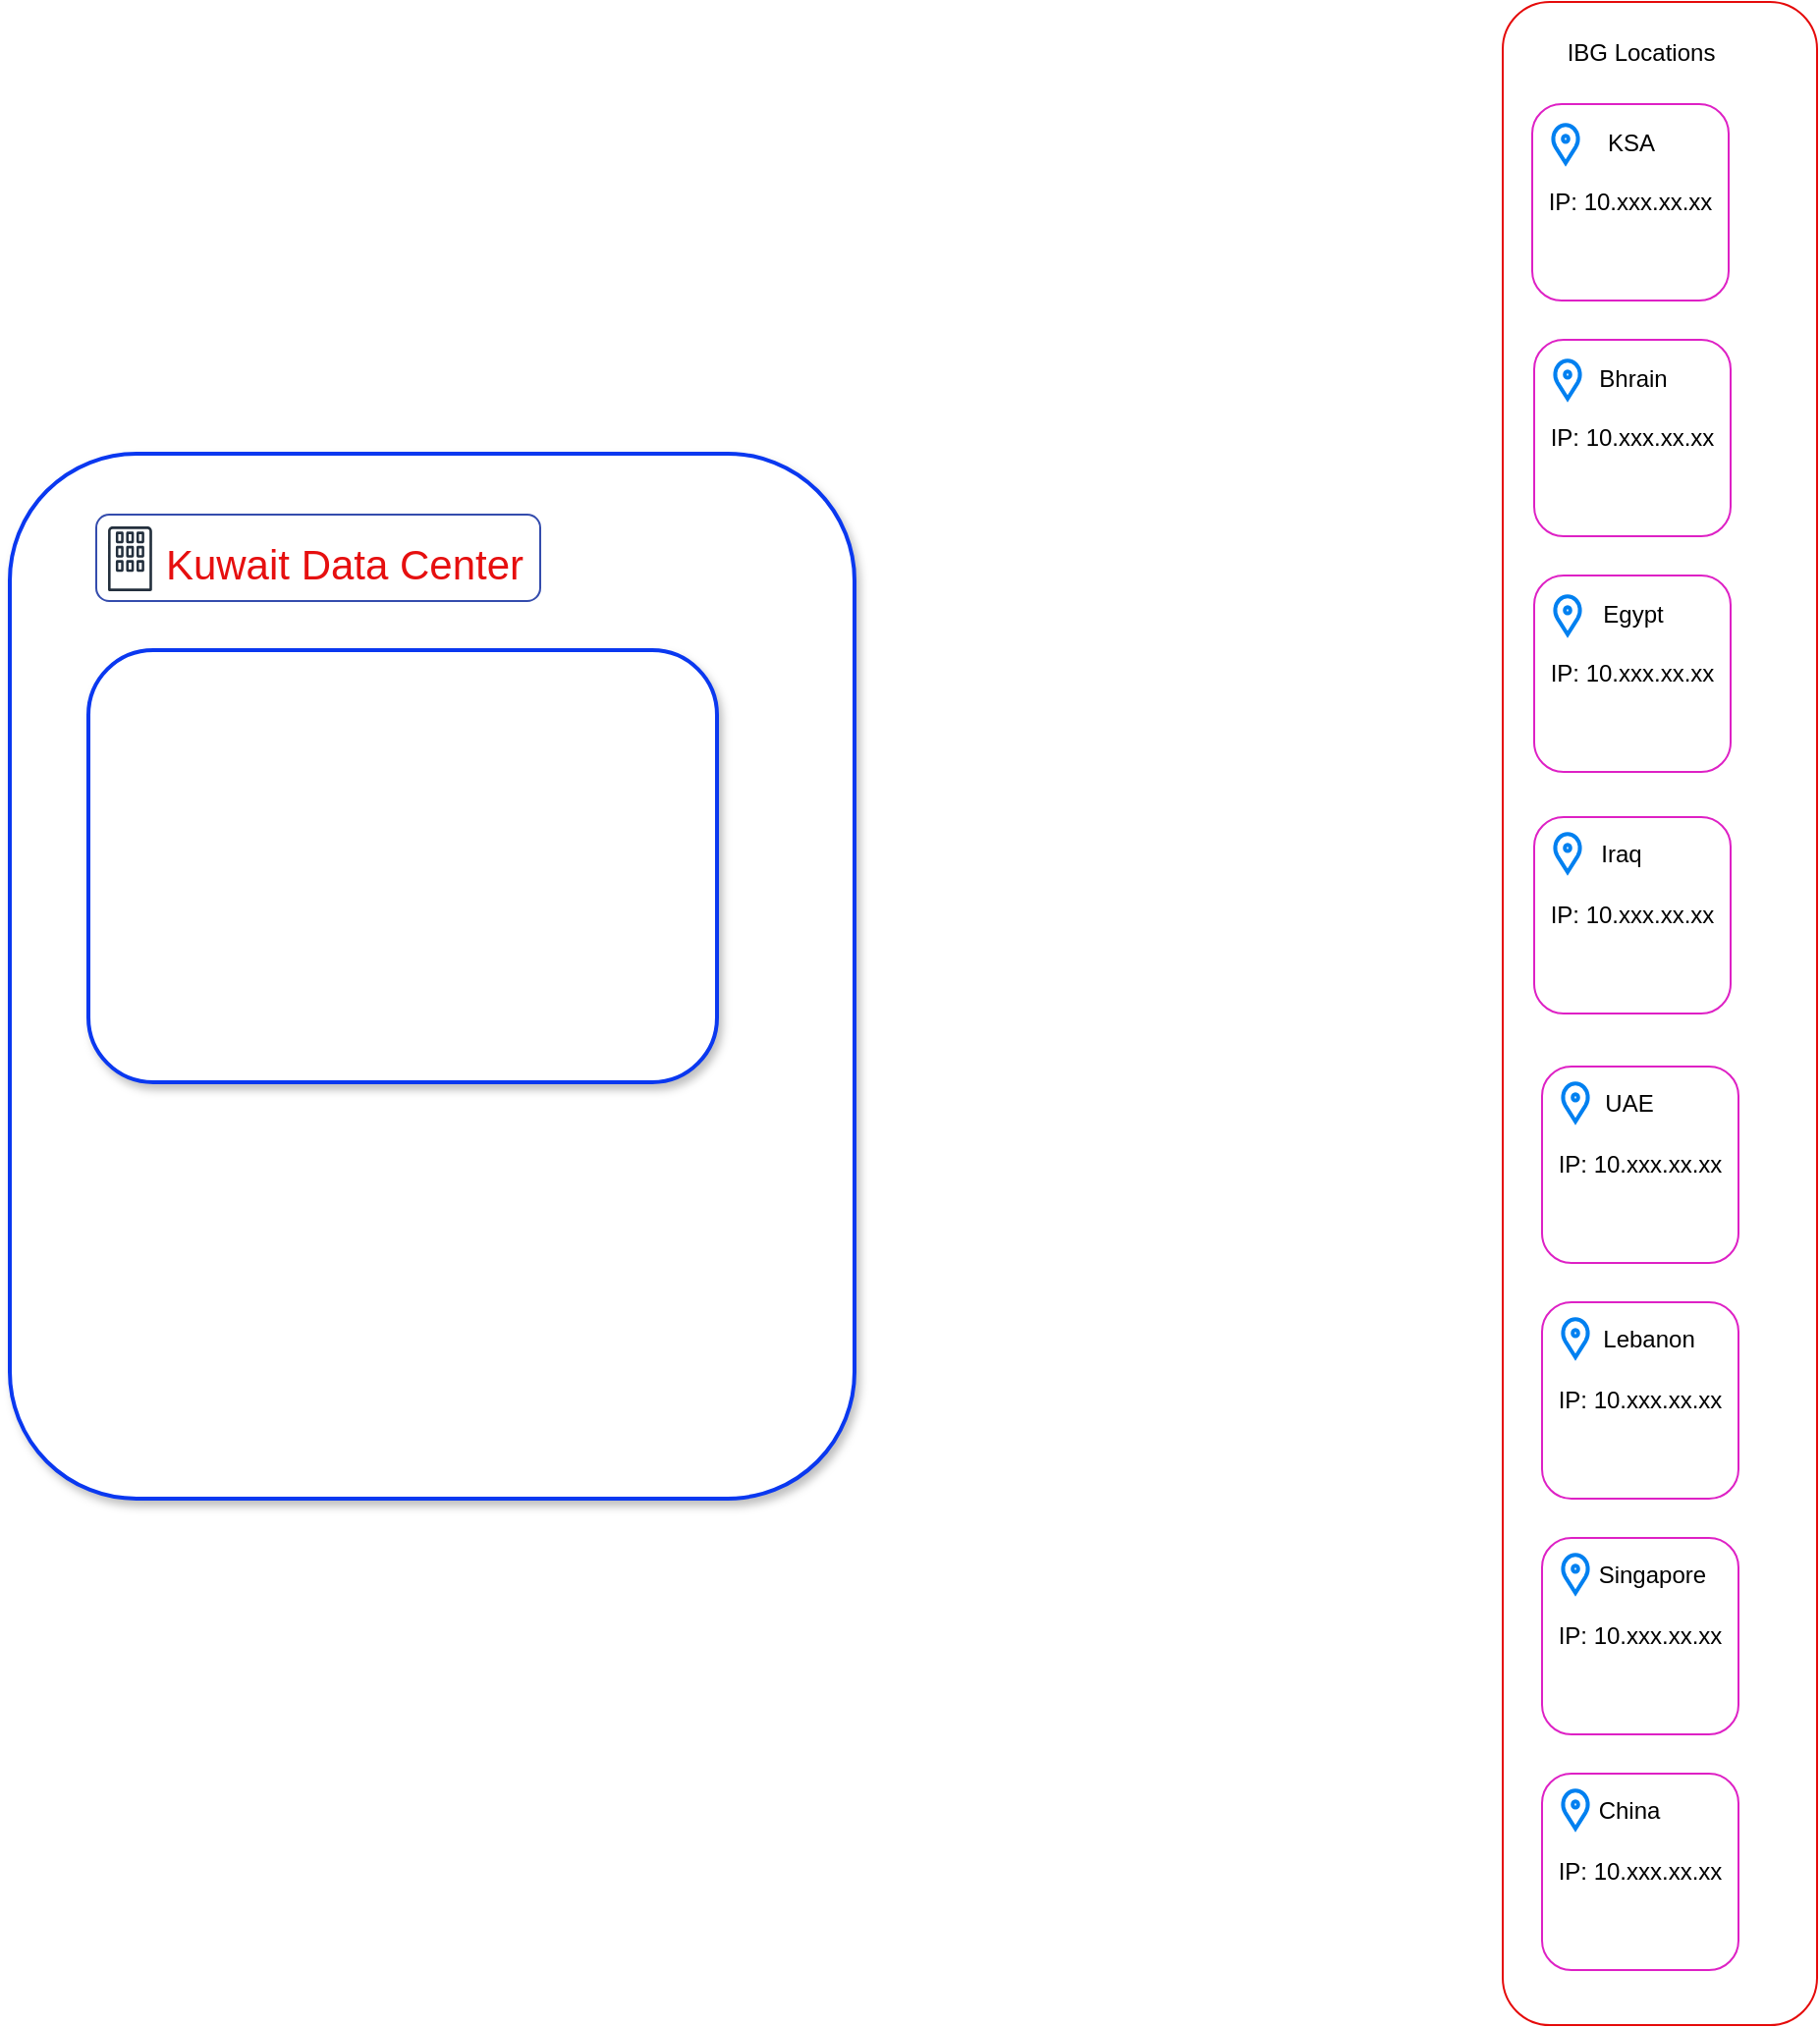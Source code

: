 <mxfile version="26.1.0">
  <diagram id="l8hXMBHkgcEJcSW0mbfh" name="Page-1">
    <mxGraphModel dx="2084" dy="1130" grid="1" gridSize="10" guides="1" tooltips="1" connect="1" arrows="1" fold="1" page="1" pageScale="1" pageWidth="1169" pageHeight="827" math="0" shadow="0">
      <root>
        <mxCell id="0" />
        <mxCell id="1" parent="0" />
        <mxCell id="91vOWmu6anMWhi9mx2zG-1" value="" style="whiteSpace=wrap;html=1;rounded=1;strokeColor=light-dark(#e50b0b, #ededed);" vertex="1" parent="1">
          <mxGeometry x="910" y="200" width="160" height="1030" as="geometry" />
        </mxCell>
        <mxCell id="91vOWmu6anMWhi9mx2zG-5" value="" style="shape=image;html=1;verticalAlign=top;verticalLabelPosition=bottom;labelBackgroundColor=#ffffff;imageAspect=0;aspect=fixed;image=https://cdn4.iconfinder.com/data/icons/for-your-interface-free-samples/128/Globe-128.png" vertex="1" parent="1">
          <mxGeometry x="916" y="212" width="28" height="28" as="geometry" />
        </mxCell>
        <mxCell id="91vOWmu6anMWhi9mx2zG-6" value="IBG Locations" style="text;html=1;align=center;verticalAlign=middle;resizable=0;points=[];autosize=1;strokeColor=none;fillColor=none;" vertex="1" parent="1">
          <mxGeometry x="930" y="211" width="100" height="30" as="geometry" />
        </mxCell>
        <mxCell id="91vOWmu6anMWhi9mx2zG-17" value="" style="group" vertex="1" connectable="0" parent="1">
          <mxGeometry x="925" y="252" width="100" height="100" as="geometry" />
        </mxCell>
        <mxCell id="91vOWmu6anMWhi9mx2zG-2" value="&lt;div&gt;IP: 10.xxx.xx.xx&lt;/div&gt;" style="whiteSpace=wrap;html=1;rounded=1;strokeColor=light-dark(#de21c5, #ededed);" vertex="1" parent="91vOWmu6anMWhi9mx2zG-17">
          <mxGeometry width="100" height="100" as="geometry" />
        </mxCell>
        <mxCell id="91vOWmu6anMWhi9mx2zG-3" value="" style="html=1;verticalLabelPosition=bottom;align=center;labelBackgroundColor=#ffffff;verticalAlign=top;strokeWidth=2;strokeColor=#0080F0;shadow=0;dashed=0;shape=mxgraph.ios7.icons.location;" vertex="1" parent="91vOWmu6anMWhi9mx2zG-17">
          <mxGeometry x="10" y="10" width="14" height="20" as="geometry" />
        </mxCell>
        <mxCell id="91vOWmu6anMWhi9mx2zG-7" value="KSA" style="text;html=1;align=center;verticalAlign=middle;resizable=0;points=[];autosize=1;strokeColor=none;fillColor=none;" vertex="1" parent="91vOWmu6anMWhi9mx2zG-17">
          <mxGeometry x="25" y="5" width="50" height="30" as="geometry" />
        </mxCell>
        <mxCell id="91vOWmu6anMWhi9mx2zG-22" value="" style="group" vertex="1" connectable="0" parent="1">
          <mxGeometry x="926" y="492" width="100" height="100" as="geometry" />
        </mxCell>
        <mxCell id="91vOWmu6anMWhi9mx2zG-23" value="&lt;div&gt;IP: 10.xxx.xx.xx&lt;/div&gt;" style="whiteSpace=wrap;html=1;rounded=1;strokeColor=light-dark(#de21c5, #ededed);" vertex="1" parent="91vOWmu6anMWhi9mx2zG-22">
          <mxGeometry width="100" height="100" as="geometry" />
        </mxCell>
        <mxCell id="91vOWmu6anMWhi9mx2zG-24" value="" style="html=1;verticalLabelPosition=bottom;align=center;labelBackgroundColor=#ffffff;verticalAlign=top;strokeWidth=2;strokeColor=#0080F0;shadow=0;dashed=0;shape=mxgraph.ios7.icons.location;" vertex="1" parent="91vOWmu6anMWhi9mx2zG-22">
          <mxGeometry x="10" y="10" width="14" height="20" as="geometry" />
        </mxCell>
        <mxCell id="91vOWmu6anMWhi9mx2zG-25" value="Egypt" style="text;html=1;align=center;verticalAlign=middle;resizable=0;points=[];autosize=1;strokeColor=none;fillColor=none;" vertex="1" parent="91vOWmu6anMWhi9mx2zG-22">
          <mxGeometry x="25" y="5" width="50" height="30" as="geometry" />
        </mxCell>
        <mxCell id="91vOWmu6anMWhi9mx2zG-32" value="" style="group" vertex="1" connectable="0" parent="1">
          <mxGeometry x="926" y="372" width="100" height="100" as="geometry" />
        </mxCell>
        <mxCell id="91vOWmu6anMWhi9mx2zG-33" value="&lt;div&gt;IP: 10.xxx.xx.xx&lt;/div&gt;" style="whiteSpace=wrap;html=1;rounded=1;strokeColor=light-dark(#de21c5, #ededed);" vertex="1" parent="91vOWmu6anMWhi9mx2zG-32">
          <mxGeometry width="100" height="100" as="geometry" />
        </mxCell>
        <mxCell id="91vOWmu6anMWhi9mx2zG-34" value="" style="html=1;verticalLabelPosition=bottom;align=center;labelBackgroundColor=#ffffff;verticalAlign=top;strokeWidth=2;strokeColor=#0080F0;shadow=0;dashed=0;shape=mxgraph.ios7.icons.location;" vertex="1" parent="91vOWmu6anMWhi9mx2zG-32">
          <mxGeometry x="10" y="10" width="14" height="20" as="geometry" />
        </mxCell>
        <mxCell id="91vOWmu6anMWhi9mx2zG-35" value="Bhrain" style="text;html=1;align=center;verticalAlign=middle;resizable=0;points=[];autosize=1;strokeColor=none;fillColor=none;" vertex="1" parent="91vOWmu6anMWhi9mx2zG-32">
          <mxGeometry x="20" y="5" width="60" height="30" as="geometry" />
        </mxCell>
        <mxCell id="91vOWmu6anMWhi9mx2zG-41" value="" style="group" vertex="1" connectable="0" parent="1">
          <mxGeometry x="926" y="615" width="100" height="100" as="geometry" />
        </mxCell>
        <mxCell id="91vOWmu6anMWhi9mx2zG-27" value="&lt;div&gt;IP: 10.xxx.xx.xx&lt;/div&gt;" style="whiteSpace=wrap;html=1;rounded=1;strokeColor=light-dark(#de21c5, #ededed);" vertex="1" parent="91vOWmu6anMWhi9mx2zG-41">
          <mxGeometry width="100" height="100" as="geometry" />
        </mxCell>
        <mxCell id="91vOWmu6anMWhi9mx2zG-39" value="" style="html=1;verticalLabelPosition=bottom;align=center;labelBackgroundColor=#ffffff;verticalAlign=top;strokeWidth=2;strokeColor=#0080F0;shadow=0;dashed=0;shape=mxgraph.ios7.icons.location;" vertex="1" parent="91vOWmu6anMWhi9mx2zG-41">
          <mxGeometry x="10" y="8" width="14" height="20" as="geometry" />
        </mxCell>
        <mxCell id="91vOWmu6anMWhi9mx2zG-40" value="Iraq" style="text;html=1;align=center;verticalAlign=middle;resizable=0;points=[];autosize=1;strokeColor=none;fillColor=none;" vertex="1" parent="91vOWmu6anMWhi9mx2zG-41">
          <mxGeometry x="24" y="4" width="40" height="30" as="geometry" />
        </mxCell>
        <mxCell id="91vOWmu6anMWhi9mx2zG-42" value="" style="group" vertex="1" connectable="0" parent="1">
          <mxGeometry x="930" y="742" width="100" height="100" as="geometry" />
        </mxCell>
        <mxCell id="91vOWmu6anMWhi9mx2zG-43" value="&lt;div&gt;IP: 10.xxx.xx.xx&lt;/div&gt;" style="whiteSpace=wrap;html=1;rounded=1;strokeColor=light-dark(#de21c5, #ededed);" vertex="1" parent="91vOWmu6anMWhi9mx2zG-42">
          <mxGeometry width="100" height="100" as="geometry" />
        </mxCell>
        <mxCell id="91vOWmu6anMWhi9mx2zG-44" value="" style="html=1;verticalLabelPosition=bottom;align=center;labelBackgroundColor=#ffffff;verticalAlign=top;strokeWidth=2;strokeColor=#0080F0;shadow=0;dashed=0;shape=mxgraph.ios7.icons.location;" vertex="1" parent="91vOWmu6anMWhi9mx2zG-42">
          <mxGeometry x="10" y="8" width="14" height="20" as="geometry" />
        </mxCell>
        <mxCell id="91vOWmu6anMWhi9mx2zG-45" value="UAE" style="text;html=1;align=center;verticalAlign=middle;resizable=0;points=[];autosize=1;strokeColor=none;fillColor=none;" vertex="1" parent="91vOWmu6anMWhi9mx2zG-42">
          <mxGeometry x="19" y="4" width="50" height="30" as="geometry" />
        </mxCell>
        <mxCell id="91vOWmu6anMWhi9mx2zG-46" value="" style="group" vertex="1" connectable="0" parent="1">
          <mxGeometry x="930" y="862" width="100" height="100" as="geometry" />
        </mxCell>
        <mxCell id="91vOWmu6anMWhi9mx2zG-47" value="&lt;div&gt;IP: 10.xxx.xx.xx&lt;/div&gt;" style="whiteSpace=wrap;html=1;rounded=1;strokeColor=light-dark(#de21c5, #ededed);" vertex="1" parent="91vOWmu6anMWhi9mx2zG-46">
          <mxGeometry width="100" height="100" as="geometry" />
        </mxCell>
        <mxCell id="91vOWmu6anMWhi9mx2zG-48" value="" style="html=1;verticalLabelPosition=bottom;align=center;labelBackgroundColor=#ffffff;verticalAlign=top;strokeWidth=2;strokeColor=#0080F0;shadow=0;dashed=0;shape=mxgraph.ios7.icons.location;" vertex="1" parent="91vOWmu6anMWhi9mx2zG-46">
          <mxGeometry x="10" y="8" width="14" height="20" as="geometry" />
        </mxCell>
        <mxCell id="91vOWmu6anMWhi9mx2zG-49" value="&amp;nbsp; &amp;nbsp; &amp;nbsp; Lebanon" style="text;html=1;align=center;verticalAlign=middle;resizable=0;points=[];autosize=1;strokeColor=none;fillColor=none;" vertex="1" parent="91vOWmu6anMWhi9mx2zG-46">
          <mxGeometry x="-1" y="4" width="90" height="30" as="geometry" />
        </mxCell>
        <mxCell id="91vOWmu6anMWhi9mx2zG-50" value="" style="group" vertex="1" connectable="0" parent="1">
          <mxGeometry x="930" y="982" width="100" height="100" as="geometry" />
        </mxCell>
        <mxCell id="91vOWmu6anMWhi9mx2zG-51" value="&lt;div&gt;IP: 10.xxx.xx.xx&lt;/div&gt;" style="whiteSpace=wrap;html=1;rounded=1;strokeColor=light-dark(#de21c5, #ededed);" vertex="1" parent="91vOWmu6anMWhi9mx2zG-50">
          <mxGeometry width="100" height="100" as="geometry" />
        </mxCell>
        <mxCell id="91vOWmu6anMWhi9mx2zG-52" value="" style="html=1;verticalLabelPosition=bottom;align=center;labelBackgroundColor=#ffffff;verticalAlign=top;strokeWidth=2;strokeColor=#0080F0;shadow=0;dashed=0;shape=mxgraph.ios7.icons.location;" vertex="1" parent="91vOWmu6anMWhi9mx2zG-50">
          <mxGeometry x="10" y="8" width="14" height="20" as="geometry" />
        </mxCell>
        <mxCell id="91vOWmu6anMWhi9mx2zG-53" value="&amp;nbsp; &amp;nbsp; &amp;nbsp; &amp;nbsp;Singapore" style="text;html=1;align=center;verticalAlign=middle;resizable=0;points=[];autosize=1;strokeColor=none;fillColor=none;" vertex="1" parent="91vOWmu6anMWhi9mx2zG-50">
          <mxGeometry x="-6" y="4" width="100" height="30" as="geometry" />
        </mxCell>
        <mxCell id="91vOWmu6anMWhi9mx2zG-54" value="" style="group" vertex="1" connectable="0" parent="1">
          <mxGeometry x="930" y="1102" width="100" height="100" as="geometry" />
        </mxCell>
        <mxCell id="91vOWmu6anMWhi9mx2zG-55" value="&lt;div&gt;IP: 10.xxx.xx.xx&lt;/div&gt;" style="whiteSpace=wrap;html=1;rounded=1;strokeColor=light-dark(#de21c5, #ededed);" vertex="1" parent="91vOWmu6anMWhi9mx2zG-54">
          <mxGeometry width="100" height="100" as="geometry" />
        </mxCell>
        <mxCell id="91vOWmu6anMWhi9mx2zG-56" value="" style="html=1;verticalLabelPosition=bottom;align=center;labelBackgroundColor=#ffffff;verticalAlign=top;strokeWidth=2;strokeColor=#0080F0;shadow=0;dashed=0;shape=mxgraph.ios7.icons.location;" vertex="1" parent="91vOWmu6anMWhi9mx2zG-54">
          <mxGeometry x="10" y="8" width="14" height="20" as="geometry" />
        </mxCell>
        <mxCell id="91vOWmu6anMWhi9mx2zG-57" value="China" style="text;html=1;align=center;verticalAlign=middle;resizable=0;points=[];autosize=1;strokeColor=none;fillColor=none;" vertex="1" parent="91vOWmu6anMWhi9mx2zG-54">
          <mxGeometry x="19" y="4" width="50" height="30" as="geometry" />
        </mxCell>
        <mxCell id="91vOWmu6anMWhi9mx2zG-58" value="" style="whiteSpace=wrap;html=1;strokeColor=light-dark(#0a38f0, #ededed);gradientColor=none;rounded=1;shadow=1;strokeWidth=2;" vertex="1" parent="1">
          <mxGeometry x="150" y="430" width="430" height="532" as="geometry" />
        </mxCell>
        <mxCell id="91vOWmu6anMWhi9mx2zG-59" value="" style="whiteSpace=wrap;html=1;strokeColor=light-dark(#0a38f0, #ededed);gradientColor=none;rounded=1;shadow=1;strokeWidth=2;" vertex="1" parent="1">
          <mxGeometry x="190" y="530" width="320" height="220" as="geometry" />
        </mxCell>
        <mxCell id="91vOWmu6anMWhi9mx2zG-60" value="&lt;font style=&quot;font-size: 21px; color: light-dark(rgb(230, 15, 15), rgb(237, 237, 237));&quot;&gt;Kuwait Data Center&lt;/font&gt;" style="text;html=1;align=center;verticalAlign=middle;resizable=0;points=[];autosize=1;strokeColor=none;fillColor=default;" vertex="1" parent="1">
          <mxGeometry x="215" y="466" width="210" height="40" as="geometry" />
        </mxCell>
        <mxCell id="91vOWmu6anMWhi9mx2zG-61" value="" style="whiteSpace=wrap;html=1;fillColor=none;rounded=1;strokeColor=light-dark(#344cad, #ededed);" vertex="1" parent="1">
          <mxGeometry x="194" y="461" width="226" height="44" as="geometry" />
        </mxCell>
        <mxCell id="91vOWmu6anMWhi9mx2zG-62" value="" style="sketch=0;outlineConnect=0;fontColor=#232F3E;gradientColor=none;fillColor=#232F3D;strokeColor=none;dashed=0;verticalLabelPosition=bottom;verticalAlign=top;align=center;html=1;fontSize=12;fontStyle=0;aspect=fixed;pointerEvents=1;shape=mxgraph.aws4.corporate_data_center;" vertex="1" parent="1">
          <mxGeometry x="200" y="467" width="22.42" height="33" as="geometry" />
        </mxCell>
      </root>
    </mxGraphModel>
  </diagram>
</mxfile>
